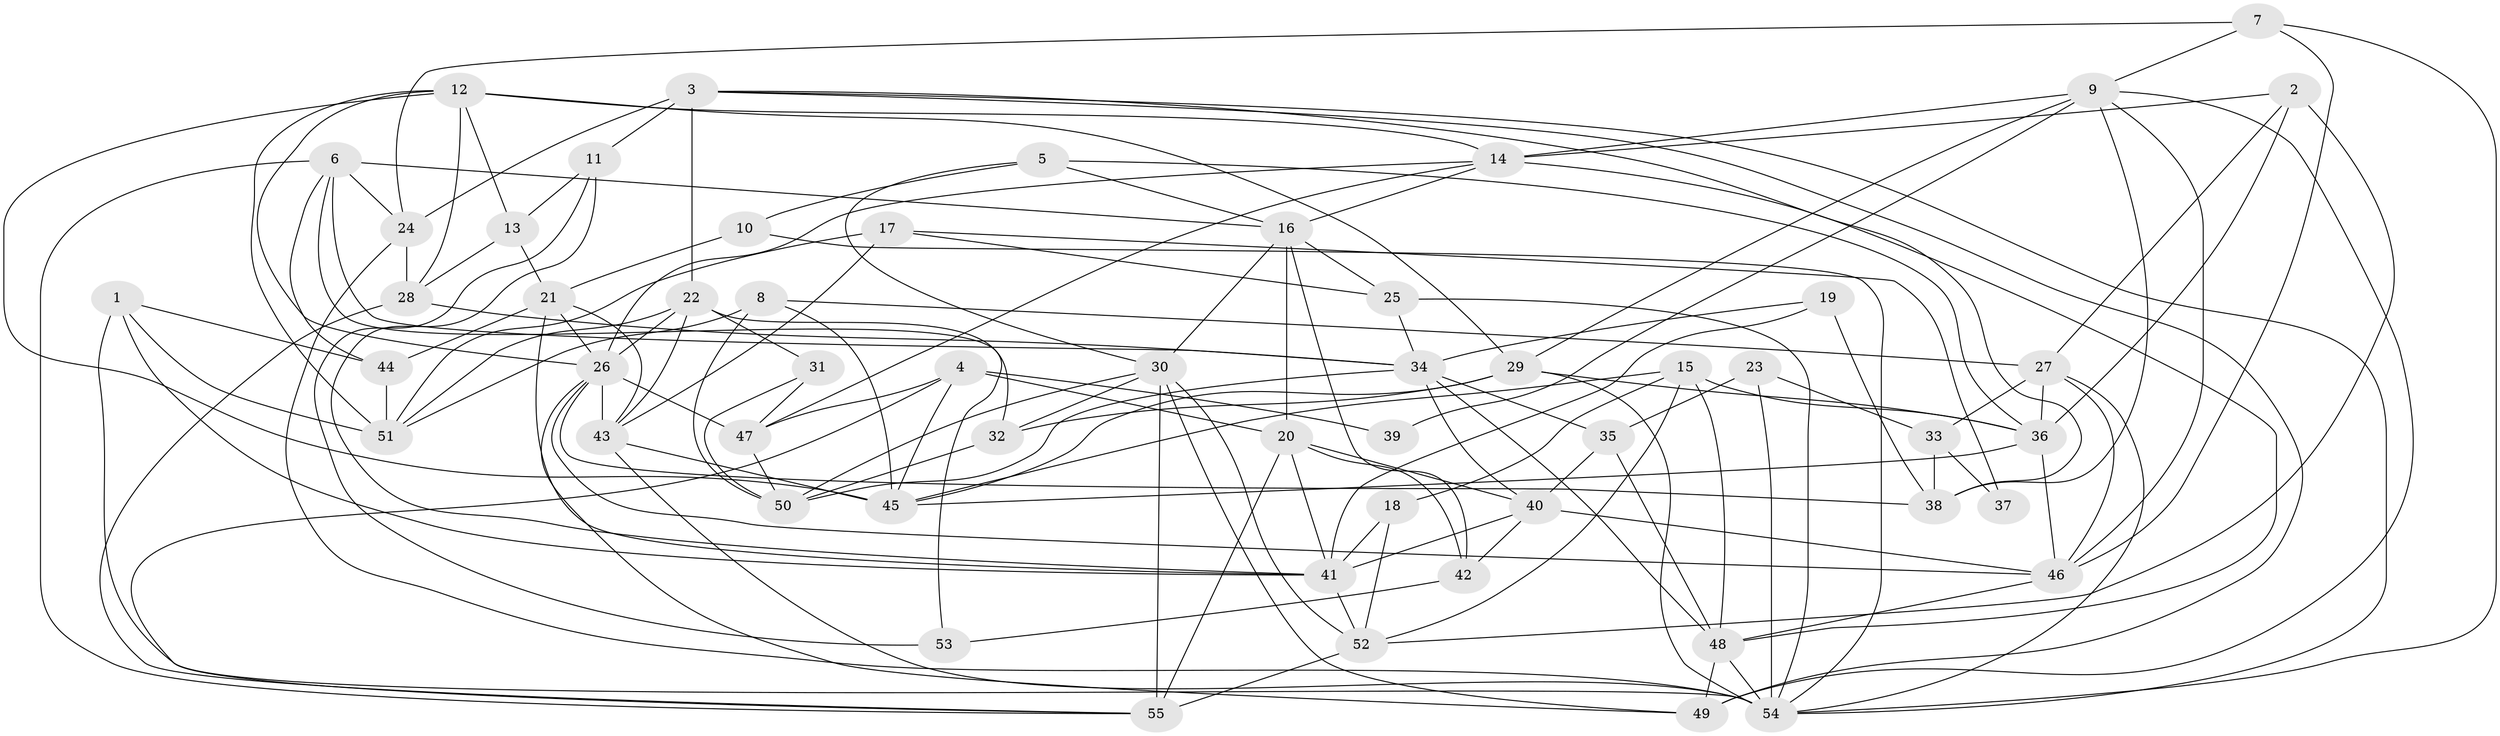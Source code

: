 // original degree distribution, {5: 0.1926605504587156, 2: 0.13761467889908258, 6: 0.09174311926605505, 4: 0.27522935779816515, 3: 0.25688073394495414, 7: 0.03669724770642202, 9: 0.009174311926605505}
// Generated by graph-tools (version 1.1) at 2025/02/03/09/25 03:02:08]
// undirected, 55 vertices, 145 edges
graph export_dot {
graph [start="1"]
  node [color=gray90,style=filled];
  1;
  2;
  3;
  4;
  5;
  6;
  7;
  8;
  9;
  10;
  11;
  12;
  13;
  14;
  15;
  16;
  17;
  18;
  19;
  20;
  21;
  22;
  23;
  24;
  25;
  26;
  27;
  28;
  29;
  30;
  31;
  32;
  33;
  34;
  35;
  36;
  37;
  38;
  39;
  40;
  41;
  42;
  43;
  44;
  45;
  46;
  47;
  48;
  49;
  50;
  51;
  52;
  53;
  54;
  55;
  1 -- 41 [weight=1.0];
  1 -- 44 [weight=1.0];
  1 -- 51 [weight=1.0];
  1 -- 54 [weight=1.0];
  2 -- 14 [weight=1.0];
  2 -- 27 [weight=1.0];
  2 -- 36 [weight=1.0];
  2 -- 52 [weight=1.0];
  3 -- 11 [weight=1.0];
  3 -- 22 [weight=2.0];
  3 -- 24 [weight=1.0];
  3 -- 38 [weight=1.0];
  3 -- 49 [weight=1.0];
  3 -- 54 [weight=1.0];
  4 -- 20 [weight=1.0];
  4 -- 39 [weight=1.0];
  4 -- 45 [weight=1.0];
  4 -- 47 [weight=1.0];
  4 -- 55 [weight=1.0];
  5 -- 10 [weight=1.0];
  5 -- 16 [weight=1.0];
  5 -- 30 [weight=1.0];
  5 -- 36 [weight=1.0];
  6 -- 16 [weight=1.0];
  6 -- 24 [weight=1.0];
  6 -- 32 [weight=1.0];
  6 -- 34 [weight=1.0];
  6 -- 44 [weight=1.0];
  6 -- 55 [weight=1.0];
  7 -- 9 [weight=1.0];
  7 -- 24 [weight=1.0];
  7 -- 46 [weight=1.0];
  7 -- 54 [weight=1.0];
  8 -- 27 [weight=1.0];
  8 -- 45 [weight=1.0];
  8 -- 50 [weight=1.0];
  8 -- 51 [weight=1.0];
  9 -- 14 [weight=1.0];
  9 -- 29 [weight=1.0];
  9 -- 38 [weight=2.0];
  9 -- 39 [weight=2.0];
  9 -- 46 [weight=2.0];
  9 -- 49 [weight=1.0];
  10 -- 21 [weight=1.0];
  10 -- 54 [weight=1.0];
  11 -- 13 [weight=1.0];
  11 -- 41 [weight=1.0];
  11 -- 53 [weight=1.0];
  12 -- 13 [weight=1.0];
  12 -- 14 [weight=1.0];
  12 -- 26 [weight=1.0];
  12 -- 28 [weight=1.0];
  12 -- 29 [weight=1.0];
  12 -- 45 [weight=1.0];
  12 -- 51 [weight=1.0];
  13 -- 21 [weight=1.0];
  13 -- 28 [weight=1.0];
  14 -- 16 [weight=1.0];
  14 -- 26 [weight=1.0];
  14 -- 47 [weight=1.0];
  14 -- 48 [weight=1.0];
  15 -- 18 [weight=1.0];
  15 -- 36 [weight=1.0];
  15 -- 45 [weight=2.0];
  15 -- 48 [weight=1.0];
  15 -- 52 [weight=1.0];
  16 -- 20 [weight=1.0];
  16 -- 25 [weight=1.0];
  16 -- 30 [weight=1.0];
  16 -- 42 [weight=1.0];
  17 -- 25 [weight=1.0];
  17 -- 37 [weight=1.0];
  17 -- 43 [weight=2.0];
  17 -- 51 [weight=1.0];
  18 -- 41 [weight=1.0];
  18 -- 52 [weight=2.0];
  19 -- 34 [weight=1.0];
  19 -- 38 [weight=1.0];
  19 -- 41 [weight=1.0];
  20 -- 40 [weight=2.0];
  20 -- 41 [weight=1.0];
  20 -- 42 [weight=1.0];
  20 -- 55 [weight=1.0];
  21 -- 26 [weight=1.0];
  21 -- 41 [weight=1.0];
  21 -- 43 [weight=1.0];
  21 -- 44 [weight=1.0];
  22 -- 26 [weight=1.0];
  22 -- 31 [weight=1.0];
  22 -- 43 [weight=2.0];
  22 -- 51 [weight=1.0];
  22 -- 53 [weight=1.0];
  23 -- 33 [weight=1.0];
  23 -- 35 [weight=1.0];
  23 -- 54 [weight=1.0];
  24 -- 28 [weight=1.0];
  24 -- 54 [weight=2.0];
  25 -- 34 [weight=1.0];
  25 -- 54 [weight=1.0];
  26 -- 38 [weight=1.0];
  26 -- 43 [weight=1.0];
  26 -- 46 [weight=1.0];
  26 -- 47 [weight=1.0];
  26 -- 49 [weight=1.0];
  27 -- 33 [weight=2.0];
  27 -- 36 [weight=1.0];
  27 -- 46 [weight=1.0];
  27 -- 54 [weight=1.0];
  28 -- 34 [weight=1.0];
  28 -- 55 [weight=1.0];
  29 -- 32 [weight=1.0];
  29 -- 36 [weight=1.0];
  29 -- 45 [weight=1.0];
  29 -- 54 [weight=1.0];
  30 -- 32 [weight=1.0];
  30 -- 49 [weight=1.0];
  30 -- 50 [weight=1.0];
  30 -- 52 [weight=1.0];
  30 -- 55 [weight=1.0];
  31 -- 47 [weight=1.0];
  31 -- 50 [weight=1.0];
  32 -- 50 [weight=1.0];
  33 -- 37 [weight=1.0];
  33 -- 38 [weight=1.0];
  34 -- 35 [weight=1.0];
  34 -- 40 [weight=1.0];
  34 -- 48 [weight=1.0];
  34 -- 50 [weight=1.0];
  35 -- 40 [weight=1.0];
  35 -- 48 [weight=1.0];
  36 -- 45 [weight=1.0];
  36 -- 46 [weight=2.0];
  40 -- 41 [weight=1.0];
  40 -- 42 [weight=1.0];
  40 -- 46 [weight=1.0];
  41 -- 52 [weight=1.0];
  42 -- 53 [weight=1.0];
  43 -- 45 [weight=1.0];
  43 -- 54 [weight=1.0];
  44 -- 51 [weight=1.0];
  46 -- 48 [weight=2.0];
  47 -- 50 [weight=1.0];
  48 -- 49 [weight=1.0];
  48 -- 54 [weight=1.0];
  52 -- 55 [weight=2.0];
}
